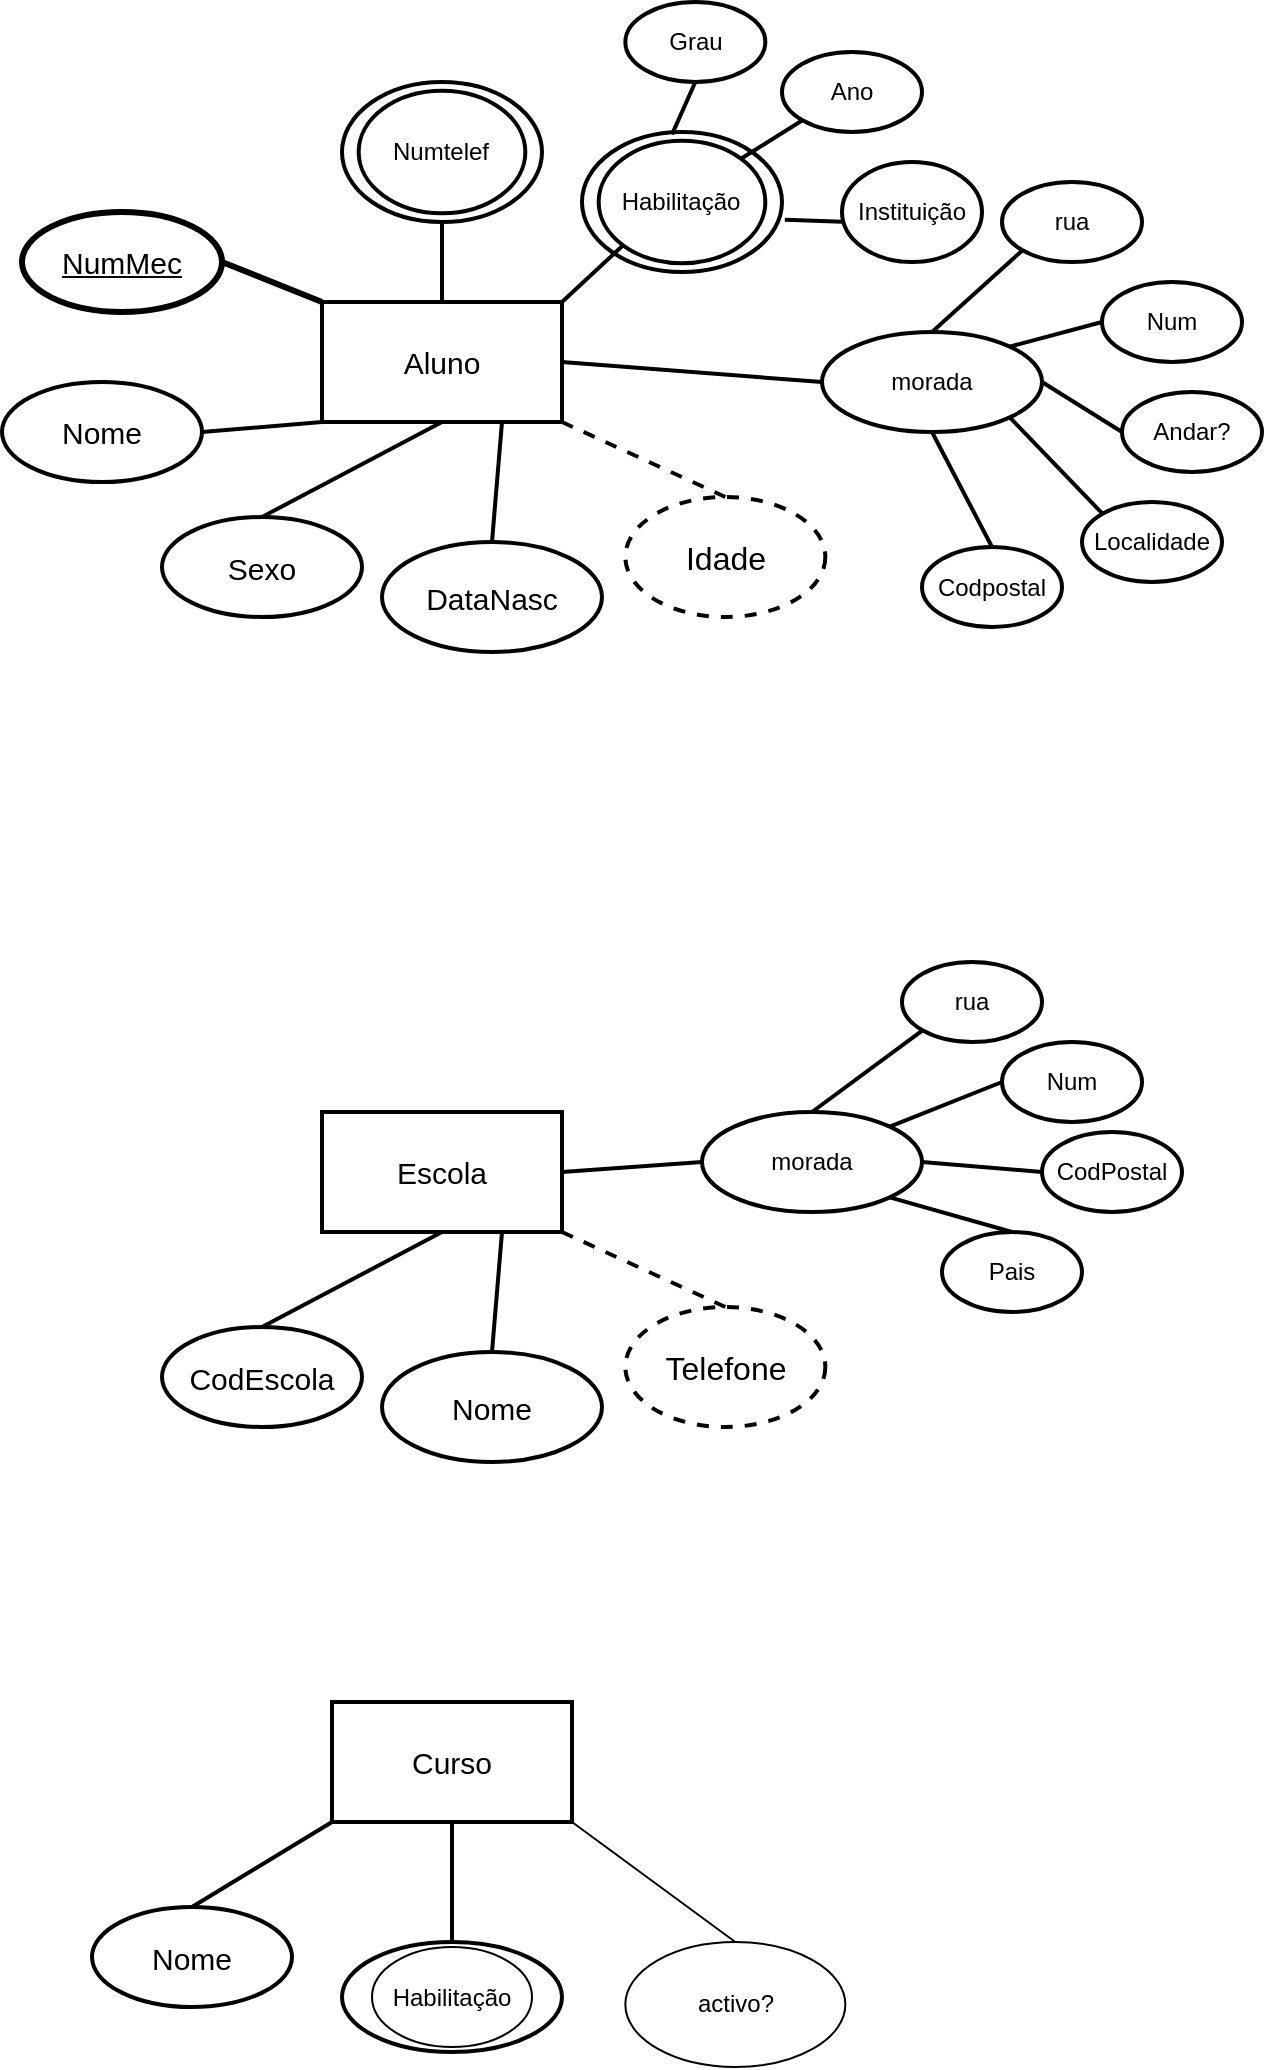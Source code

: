 <mxfile version="24.7.14">
  <diagram name="Página-1" id="5YuiZE5SITGCebLplxSS">
    <mxGraphModel dx="1194" dy="1498" grid="1" gridSize="10" guides="1" tooltips="1" connect="1" arrows="1" fold="1" page="0" pageScale="1" pageWidth="827" pageHeight="1169" math="0" shadow="0">
      <root>
        <mxCell id="0" />
        <mxCell id="1" parent="0" />
        <mxCell id="xPGDtiwUxA1no1O4273v-2" value="&lt;font style=&quot;font-size: 15px;&quot;&gt;Aluno&lt;/font&gt;" style="rounded=0;whiteSpace=wrap;html=1;strokeWidth=2;" parent="1" vertex="1">
          <mxGeometry x="330" y="-280" width="120" height="60" as="geometry" />
        </mxCell>
        <mxCell id="xPGDtiwUxA1no1O4273v-3" value="&lt;font style=&quot;font-size: 15px;&quot;&gt;DataNasc&lt;/font&gt;" style="ellipse;whiteSpace=wrap;html=1;strokeWidth=2;" parent="1" vertex="1">
          <mxGeometry x="360" y="-160" width="110" height="55" as="geometry" />
        </mxCell>
        <mxCell id="xPGDtiwUxA1no1O4273v-4" value="&lt;font style=&quot;font-size: 15px;&quot;&gt;Sexo&lt;/font&gt;" style="ellipse;whiteSpace=wrap;html=1;strokeWidth=2;" parent="1" vertex="1">
          <mxGeometry x="250" y="-172.5" width="100" height="50" as="geometry" />
        </mxCell>
        <mxCell id="xPGDtiwUxA1no1O4273v-5" value="&lt;font style=&quot;font-size: 15px;&quot;&gt;Nome&lt;/font&gt;" style="ellipse;whiteSpace=wrap;html=1;strokeWidth=2;" parent="1" vertex="1">
          <mxGeometry x="170" y="-240" width="100" height="50" as="geometry" />
        </mxCell>
        <mxCell id="xPGDtiwUxA1no1O4273v-6" value="&lt;u&gt;&lt;font style=&quot;font-size: 15px;&quot;&gt;NumMec&lt;/font&gt;&lt;/u&gt;" style="ellipse;whiteSpace=wrap;html=1;strokeWidth=3;" parent="1" vertex="1">
          <mxGeometry x="180" y="-325" width="100" height="50" as="geometry" />
        </mxCell>
        <mxCell id="xPGDtiwUxA1no1O4273v-13" value="" style="endArrow=none;html=1;rounded=0;fontSize=12;startSize=8;endSize=8;curved=1;entryX=0.5;entryY=1;entryDx=0;entryDy=0;exitX=0.5;exitY=0;exitDx=0;exitDy=0;strokeWidth=2;" parent="1" source="xPGDtiwUxA1no1O4273v-4" target="xPGDtiwUxA1no1O4273v-2" edge="1">
          <mxGeometry width="50" height="50" relative="1" as="geometry">
            <mxPoint x="390" y="-140" as="sourcePoint" />
            <mxPoint x="440" y="-190" as="targetPoint" />
          </mxGeometry>
        </mxCell>
        <mxCell id="xPGDtiwUxA1no1O4273v-14" value="" style="endArrow=none;html=1;rounded=0;fontSize=12;startSize=8;endSize=8;curved=1;entryX=0.75;entryY=1;entryDx=0;entryDy=0;exitX=0.5;exitY=0;exitDx=0;exitDy=0;strokeWidth=2;" parent="1" source="xPGDtiwUxA1no1O4273v-3" target="xPGDtiwUxA1no1O4273v-2" edge="1">
          <mxGeometry width="50" height="50" relative="1" as="geometry">
            <mxPoint x="520" y="-170" as="sourcePoint" />
            <mxPoint x="570" y="-220" as="targetPoint" />
          </mxGeometry>
        </mxCell>
        <mxCell id="xPGDtiwUxA1no1O4273v-15" value="" style="endArrow=none;html=1;rounded=0;fontSize=12;startSize=8;endSize=8;curved=1;exitX=1;exitY=0.5;exitDx=0;exitDy=0;entryX=0;entryY=1;entryDx=0;entryDy=0;strokeWidth=2;" parent="1" source="xPGDtiwUxA1no1O4273v-5" target="xPGDtiwUxA1no1O4273v-2" edge="1">
          <mxGeometry width="50" height="50" relative="1" as="geometry">
            <mxPoint x="290" y="-150" as="sourcePoint" />
            <mxPoint x="330" y="-220" as="targetPoint" />
          </mxGeometry>
        </mxCell>
        <mxCell id="xPGDtiwUxA1no1O4273v-17" style="edgeStyle=none;curved=1;rounded=0;orthogonalLoop=1;jettySize=auto;html=1;exitX=0;exitY=0;exitDx=0;exitDy=0;fontSize=12;startSize=8;endSize=8;" parent="1" source="xPGDtiwUxA1no1O4273v-3" target="xPGDtiwUxA1no1O4273v-3" edge="1">
          <mxGeometry relative="1" as="geometry" />
        </mxCell>
        <mxCell id="xPGDtiwUxA1no1O4273v-19" value="" style="endArrow=none;html=1;rounded=0;fontSize=12;startSize=8;endSize=8;curved=1;exitX=1;exitY=0.5;exitDx=0;exitDy=0;entryX=0;entryY=0;entryDx=0;entryDy=0;strokeWidth=3;" parent="1" source="xPGDtiwUxA1no1O4273v-6" target="xPGDtiwUxA1no1O4273v-2" edge="1">
          <mxGeometry width="50" height="50" relative="1" as="geometry">
            <mxPoint x="360" y="-170" as="sourcePoint" />
            <mxPoint x="410" y="-220" as="targetPoint" />
          </mxGeometry>
        </mxCell>
        <mxCell id="xPGDtiwUxA1no1O4273v-25" value="morada" style="ellipse;whiteSpace=wrap;html=1;strokeWidth=2;" parent="1" vertex="1">
          <mxGeometry x="580" y="-265" width="110" height="50" as="geometry" />
        </mxCell>
        <mxCell id="xPGDtiwUxA1no1O4273v-26" value="" style="endArrow=none;html=1;rounded=0;fontSize=12;startSize=8;endSize=8;curved=1;entryX=0;entryY=0.5;entryDx=0;entryDy=0;exitX=1;exitY=0.5;exitDx=0;exitDy=0;strokeWidth=2;" parent="1" source="xPGDtiwUxA1no1O4273v-2" target="xPGDtiwUxA1no1O4273v-25" edge="1">
          <mxGeometry width="50" height="50" relative="1" as="geometry">
            <mxPoint x="520" y="-230" as="sourcePoint" />
            <mxPoint x="570" y="-280" as="targetPoint" />
          </mxGeometry>
        </mxCell>
        <mxCell id="xPGDtiwUxA1no1O4273v-27" value="rua" style="ellipse;whiteSpace=wrap;html=1;strokeWidth=2;" parent="1" vertex="1">
          <mxGeometry x="670" y="-340" width="70" height="40" as="geometry" />
        </mxCell>
        <mxCell id="xPGDtiwUxA1no1O4273v-28" value="Num" style="ellipse;whiteSpace=wrap;html=1;strokeWidth=2;" parent="1" vertex="1">
          <mxGeometry x="720" y="-290" width="70" height="40" as="geometry" />
        </mxCell>
        <mxCell id="xPGDtiwUxA1no1O4273v-29" value="Andar?" style="ellipse;whiteSpace=wrap;html=1;strokeWidth=2;" parent="1" vertex="1">
          <mxGeometry x="730" y="-235" width="70" height="40" as="geometry" />
        </mxCell>
        <mxCell id="xPGDtiwUxA1no1O4273v-30" value="Localidade" style="ellipse;whiteSpace=wrap;html=1;strokeWidth=2;" parent="1" vertex="1">
          <mxGeometry x="710" y="-180" width="70" height="40" as="geometry" />
        </mxCell>
        <mxCell id="xPGDtiwUxA1no1O4273v-31" value="Codpostal" style="ellipse;whiteSpace=wrap;html=1;strokeWidth=2;" parent="1" vertex="1">
          <mxGeometry x="630" y="-157.5" width="70" height="40" as="geometry" />
        </mxCell>
        <mxCell id="xPGDtiwUxA1no1O4273v-32" value="" style="endArrow=none;html=1;rounded=0;fontSize=12;startSize=8;endSize=8;curved=1;entryX=0;entryY=1;entryDx=0;entryDy=0;exitX=0.5;exitY=0;exitDx=0;exitDy=0;strokeWidth=2;" parent="1" source="xPGDtiwUxA1no1O4273v-25" target="xPGDtiwUxA1no1O4273v-27" edge="1">
          <mxGeometry width="50" height="50" relative="1" as="geometry">
            <mxPoint x="630" y="-250" as="sourcePoint" />
            <mxPoint x="680" y="-300" as="targetPoint" />
          </mxGeometry>
        </mxCell>
        <mxCell id="xPGDtiwUxA1no1O4273v-33" value="" style="endArrow=none;html=1;rounded=0;fontSize=12;startSize=8;endSize=8;curved=1;entryX=0;entryY=0.5;entryDx=0;entryDy=0;exitX=1;exitY=0;exitDx=0;exitDy=0;strokeWidth=2;" parent="1" source="xPGDtiwUxA1no1O4273v-25" target="xPGDtiwUxA1no1O4273v-28" edge="1">
          <mxGeometry width="50" height="50" relative="1" as="geometry">
            <mxPoint x="630" y="-250" as="sourcePoint" />
            <mxPoint x="680" y="-300" as="targetPoint" />
          </mxGeometry>
        </mxCell>
        <mxCell id="xPGDtiwUxA1no1O4273v-34" value="" style="endArrow=none;html=1;rounded=0;fontSize=12;startSize=8;endSize=8;curved=1;entryX=0;entryY=0.5;entryDx=0;entryDy=0;exitX=1;exitY=0.5;exitDx=0;exitDy=0;strokeWidth=2;" parent="1" source="xPGDtiwUxA1no1O4273v-25" target="xPGDtiwUxA1no1O4273v-29" edge="1">
          <mxGeometry width="50" height="50" relative="1" as="geometry">
            <mxPoint x="630" y="-250" as="sourcePoint" />
            <mxPoint x="680" y="-300" as="targetPoint" />
          </mxGeometry>
        </mxCell>
        <mxCell id="xPGDtiwUxA1no1O4273v-35" value="" style="endArrow=none;html=1;rounded=0;fontSize=12;startSize=8;endSize=8;curved=1;exitX=0;exitY=0;exitDx=0;exitDy=0;entryX=1;entryY=1;entryDx=0;entryDy=0;strokeWidth=2;" parent="1" source="xPGDtiwUxA1no1O4273v-30" target="xPGDtiwUxA1no1O4273v-25" edge="1">
          <mxGeometry width="50" height="50" relative="1" as="geometry">
            <mxPoint x="630" y="-250" as="sourcePoint" />
            <mxPoint x="680" y="-300" as="targetPoint" />
          </mxGeometry>
        </mxCell>
        <mxCell id="xPGDtiwUxA1no1O4273v-36" value="" style="endArrow=none;html=1;rounded=0;fontSize=12;startSize=8;endSize=8;curved=1;entryX=0.5;entryY=0;entryDx=0;entryDy=0;exitX=0.5;exitY=1;exitDx=0;exitDy=0;strokeWidth=2;" parent="1" source="xPGDtiwUxA1no1O4273v-25" target="xPGDtiwUxA1no1O4273v-31" edge="1">
          <mxGeometry width="50" height="50" relative="1" as="geometry">
            <mxPoint x="620" y="-80" as="sourcePoint" />
            <mxPoint x="670" y="-130" as="targetPoint" />
          </mxGeometry>
        </mxCell>
        <mxCell id="xPGDtiwUxA1no1O4273v-37" value="&lt;font style=&quot;font-size: 16px;&quot;&gt;Idade&lt;/font&gt;" style="ellipse;whiteSpace=wrap;html=1;dashed=1;strokeWidth=2;" parent="1" vertex="1">
          <mxGeometry x="481.67" y="-182.5" width="100" height="60" as="geometry" />
        </mxCell>
        <mxCell id="xPGDtiwUxA1no1O4273v-39" value="" style="endArrow=none;html=1;rounded=0;fontSize=12;startSize=8;endSize=8;curved=1;exitX=0.5;exitY=0;exitDx=0;exitDy=0;entryX=1;entryY=1;entryDx=0;entryDy=0;dashed=1;strokeWidth=2;" parent="1" source="xPGDtiwUxA1no1O4273v-37" target="xPGDtiwUxA1no1O4273v-2" edge="1">
          <mxGeometry width="50" height="50" relative="1" as="geometry">
            <mxPoint x="630" y="-250" as="sourcePoint" />
            <mxPoint x="680" y="-300" as="targetPoint" />
          </mxGeometry>
        </mxCell>
        <mxCell id="xPGDtiwUxA1no1O4273v-42" value="" style="group;strokeWidth=4;" parent="1" vertex="1" connectable="0">
          <mxGeometry x="460" y="-365" width="100" height="70" as="geometry" />
        </mxCell>
        <mxCell id="xPGDtiwUxA1no1O4273v-40" value="" style="ellipse;whiteSpace=wrap;html=1;strokeWidth=2;" parent="xPGDtiwUxA1no1O4273v-42" vertex="1">
          <mxGeometry width="100" height="70" as="geometry" />
        </mxCell>
        <mxCell id="xPGDtiwUxA1no1O4273v-41" value="Habilitação" style="ellipse;whiteSpace=wrap;html=1;strokeWidth=2;" parent="xPGDtiwUxA1no1O4273v-42" vertex="1">
          <mxGeometry x="8.333" y="4.375" width="83.333" height="61.25" as="geometry" />
        </mxCell>
        <mxCell id="xPGDtiwUxA1no1O4273v-43" value="" style="group;strokeWidth=2;" parent="1" vertex="1" connectable="0">
          <mxGeometry x="340" y="-390" width="100" height="70" as="geometry" />
        </mxCell>
        <mxCell id="xPGDtiwUxA1no1O4273v-44" value="" style="ellipse;whiteSpace=wrap;html=1;strokeWidth=2;" parent="xPGDtiwUxA1no1O4273v-43" vertex="1">
          <mxGeometry width="100.0" height="70" as="geometry" />
        </mxCell>
        <mxCell id="xPGDtiwUxA1no1O4273v-45" value="Numtelef" style="ellipse;whiteSpace=wrap;html=1;strokeWidth=2;" parent="xPGDtiwUxA1no1O4273v-43" vertex="1">
          <mxGeometry x="8.333" y="4.375" width="83.333" height="61.25" as="geometry" />
        </mxCell>
        <mxCell id="xPGDtiwUxA1no1O4273v-46" style="edgeStyle=none;curved=1;rounded=0;orthogonalLoop=1;jettySize=auto;html=1;entryX=1;entryY=0.5;entryDx=0;entryDy=0;fontSize=12;startSize=8;endSize=8;" parent="xPGDtiwUxA1no1O4273v-43" source="xPGDtiwUxA1no1O4273v-45" target="xPGDtiwUxA1no1O4273v-45" edge="1">
          <mxGeometry relative="1" as="geometry" />
        </mxCell>
        <mxCell id="xPGDtiwUxA1no1O4273v-47" value="Grau" style="ellipse;whiteSpace=wrap;html=1;strokeWidth=2;" parent="1" vertex="1">
          <mxGeometry x="481.67" y="-430" width="70" height="40" as="geometry" />
        </mxCell>
        <mxCell id="xPGDtiwUxA1no1O4273v-48" value="Ano" style="ellipse;whiteSpace=wrap;html=1;strokeWidth=2;" parent="1" vertex="1">
          <mxGeometry x="560" y="-405" width="70" height="40" as="geometry" />
        </mxCell>
        <mxCell id="xPGDtiwUxA1no1O4273v-49" value="Instituição" style="ellipse;whiteSpace=wrap;html=1;strokeWidth=2;" parent="1" vertex="1">
          <mxGeometry x="590" y="-350" width="70" height="50" as="geometry" />
        </mxCell>
        <mxCell id="xPGDtiwUxA1no1O4273v-50" value="" style="endArrow=none;html=1;rounded=0;fontSize=12;startSize=8;endSize=8;curved=1;exitX=1;exitY=0;exitDx=0;exitDy=0;entryX=0;entryY=1;entryDx=0;entryDy=0;strokeWidth=2;" parent="1" source="xPGDtiwUxA1no1O4273v-2" target="xPGDtiwUxA1no1O4273v-41" edge="1">
          <mxGeometry width="50" height="50" relative="1" as="geometry">
            <mxPoint x="630" y="-250" as="sourcePoint" />
            <mxPoint x="680" y="-300" as="targetPoint" />
          </mxGeometry>
        </mxCell>
        <mxCell id="xPGDtiwUxA1no1O4273v-51" value="" style="endArrow=none;html=1;rounded=0;fontSize=12;startSize=8;endSize=8;curved=1;exitX=1;exitY=0;exitDx=0;exitDy=0;entryX=0;entryY=1;entryDx=0;entryDy=0;strokeWidth=2;" parent="1" source="xPGDtiwUxA1no1O4273v-41" target="xPGDtiwUxA1no1O4273v-48" edge="1">
          <mxGeometry width="50" height="50" relative="1" as="geometry">
            <mxPoint x="630" y="-250" as="sourcePoint" />
            <mxPoint x="680" y="-300" as="targetPoint" />
          </mxGeometry>
        </mxCell>
        <mxCell id="xPGDtiwUxA1no1O4273v-52" value="" style="endArrow=none;html=1;rounded=0;fontSize=12;startSize=8;endSize=8;curved=1;exitX=1.014;exitY=0.627;exitDx=0;exitDy=0;exitPerimeter=0;entryX=0;entryY=0.597;entryDx=0;entryDy=0;entryPerimeter=0;strokeWidth=2;" parent="1" source="xPGDtiwUxA1no1O4273v-40" target="xPGDtiwUxA1no1O4273v-49" edge="1">
          <mxGeometry width="50" height="50" relative="1" as="geometry">
            <mxPoint x="630" y="-250" as="sourcePoint" />
            <mxPoint x="680" y="-300" as="targetPoint" />
          </mxGeometry>
        </mxCell>
        <mxCell id="xPGDtiwUxA1no1O4273v-53" value="" style="endArrow=none;html=1;rounded=0;fontSize=12;startSize=8;endSize=8;curved=1;exitX=0.44;exitY=-0.052;exitDx=0;exitDy=0;exitPerimeter=0;entryX=0.5;entryY=1;entryDx=0;entryDy=0;strokeWidth=2;" parent="1" source="xPGDtiwUxA1no1O4273v-41" target="xPGDtiwUxA1no1O4273v-47" edge="1">
          <mxGeometry width="50" height="50" relative="1" as="geometry">
            <mxPoint x="630" y="-250" as="sourcePoint" />
            <mxPoint x="680" y="-300" as="targetPoint" />
          </mxGeometry>
        </mxCell>
        <mxCell id="xPGDtiwUxA1no1O4273v-54" value="" style="endArrow=none;html=1;rounded=0;fontSize=12;startSize=8;endSize=8;curved=1;exitX=0.5;exitY=0;exitDx=0;exitDy=0;entryX=0.5;entryY=1;entryDx=0;entryDy=0;strokeWidth=2;" parent="1" source="xPGDtiwUxA1no1O4273v-2" target="xPGDtiwUxA1no1O4273v-44" edge="1">
          <mxGeometry width="50" height="50" relative="1" as="geometry">
            <mxPoint x="630" y="-250" as="sourcePoint" />
            <mxPoint x="680" y="-300" as="targetPoint" />
          </mxGeometry>
        </mxCell>
        <mxCell id="xPGDtiwUxA1no1O4273v-57" style="edgeStyle=none;curved=1;rounded=0;orthogonalLoop=1;jettySize=auto;html=1;exitX=0;exitY=1;exitDx=0;exitDy=0;fontSize=12;startSize=8;endSize=8;" parent="1" source="xPGDtiwUxA1no1O4273v-5" target="xPGDtiwUxA1no1O4273v-5" edge="1">
          <mxGeometry relative="1" as="geometry" />
        </mxCell>
        <mxCell id="7FYcL7ljYGfWImIjqsui-1" value="&lt;span style=&quot;font-size: 15px;&quot;&gt;Escola&lt;/span&gt;" style="rounded=0;whiteSpace=wrap;html=1;strokeWidth=2;" parent="1" vertex="1">
          <mxGeometry x="330" y="125" width="120" height="60" as="geometry" />
        </mxCell>
        <mxCell id="7FYcL7ljYGfWImIjqsui-2" value="&lt;font style=&quot;font-size: 15px;&quot;&gt;Nome&lt;/font&gt;" style="ellipse;whiteSpace=wrap;html=1;strokeWidth=2;" parent="1" vertex="1">
          <mxGeometry x="360" y="245" width="110" height="55" as="geometry" />
        </mxCell>
        <mxCell id="7FYcL7ljYGfWImIjqsui-3" value="&lt;font style=&quot;font-size: 15px;&quot;&gt;CodEscola&lt;/font&gt;" style="ellipse;whiteSpace=wrap;html=1;strokeWidth=2;" parent="1" vertex="1">
          <mxGeometry x="250" y="232.5" width="100" height="50" as="geometry" />
        </mxCell>
        <mxCell id="7FYcL7ljYGfWImIjqsui-5" value="" style="endArrow=none;html=1;rounded=0;fontSize=12;startSize=8;endSize=8;curved=1;entryX=0.5;entryY=1;entryDx=0;entryDy=0;exitX=0.5;exitY=0;exitDx=0;exitDy=0;strokeWidth=2;" parent="1" source="7FYcL7ljYGfWImIjqsui-3" target="7FYcL7ljYGfWImIjqsui-1" edge="1">
          <mxGeometry width="50" height="50" relative="1" as="geometry">
            <mxPoint x="390" y="265" as="sourcePoint" />
            <mxPoint x="440" y="215" as="targetPoint" />
          </mxGeometry>
        </mxCell>
        <mxCell id="7FYcL7ljYGfWImIjqsui-6" value="" style="endArrow=none;html=1;rounded=0;fontSize=12;startSize=8;endSize=8;curved=1;entryX=0.75;entryY=1;entryDx=0;entryDy=0;exitX=0.5;exitY=0;exitDx=0;exitDy=0;strokeWidth=2;" parent="1" source="7FYcL7ljYGfWImIjqsui-2" target="7FYcL7ljYGfWImIjqsui-1" edge="1">
          <mxGeometry width="50" height="50" relative="1" as="geometry">
            <mxPoint x="520" y="235" as="sourcePoint" />
            <mxPoint x="570" y="185" as="targetPoint" />
          </mxGeometry>
        </mxCell>
        <mxCell id="7FYcL7ljYGfWImIjqsui-8" style="edgeStyle=none;curved=1;rounded=0;orthogonalLoop=1;jettySize=auto;html=1;exitX=0;exitY=0;exitDx=0;exitDy=0;fontSize=12;startSize=8;endSize=8;" parent="1" source="7FYcL7ljYGfWImIjqsui-2" target="7FYcL7ljYGfWImIjqsui-2" edge="1">
          <mxGeometry relative="1" as="geometry" />
        </mxCell>
        <mxCell id="7FYcL7ljYGfWImIjqsui-10" value="morada" style="ellipse;whiteSpace=wrap;html=1;strokeWidth=2;" parent="1" vertex="1">
          <mxGeometry x="520" y="125" width="110" height="50" as="geometry" />
        </mxCell>
        <mxCell id="7FYcL7ljYGfWImIjqsui-11" value="" style="endArrow=none;html=1;rounded=0;fontSize=12;startSize=8;endSize=8;curved=1;entryX=0;entryY=0.5;entryDx=0;entryDy=0;exitX=1;exitY=0.5;exitDx=0;exitDy=0;strokeWidth=2;" parent="1" source="7FYcL7ljYGfWImIjqsui-1" target="7FYcL7ljYGfWImIjqsui-10" edge="1">
          <mxGeometry width="50" height="50" relative="1" as="geometry">
            <mxPoint x="520" y="175" as="sourcePoint" />
            <mxPoint x="570" y="125" as="targetPoint" />
          </mxGeometry>
        </mxCell>
        <mxCell id="7FYcL7ljYGfWImIjqsui-12" value="rua" style="ellipse;whiteSpace=wrap;html=1;strokeWidth=2;" parent="1" vertex="1">
          <mxGeometry x="620" y="50" width="70" height="40" as="geometry" />
        </mxCell>
        <mxCell id="7FYcL7ljYGfWImIjqsui-13" value="Num" style="ellipse;whiteSpace=wrap;html=1;strokeWidth=2;" parent="1" vertex="1">
          <mxGeometry x="670" y="90" width="70" height="40" as="geometry" />
        </mxCell>
        <mxCell id="7FYcL7ljYGfWImIjqsui-14" value="CodPostal" style="ellipse;whiteSpace=wrap;html=1;strokeWidth=2;" parent="1" vertex="1">
          <mxGeometry x="690" y="135" width="70" height="40" as="geometry" />
        </mxCell>
        <mxCell id="7FYcL7ljYGfWImIjqsui-16" value="Pais" style="ellipse;whiteSpace=wrap;html=1;strokeWidth=2;" parent="1" vertex="1">
          <mxGeometry x="640" y="185" width="70" height="40" as="geometry" />
        </mxCell>
        <mxCell id="7FYcL7ljYGfWImIjqsui-17" value="" style="endArrow=none;html=1;rounded=0;fontSize=12;startSize=8;endSize=8;curved=1;entryX=0;entryY=1;entryDx=0;entryDy=0;exitX=0.5;exitY=0;exitDx=0;exitDy=0;strokeWidth=2;" parent="1" source="7FYcL7ljYGfWImIjqsui-10" target="7FYcL7ljYGfWImIjqsui-12" edge="1">
          <mxGeometry width="50" height="50" relative="1" as="geometry">
            <mxPoint x="630" y="155" as="sourcePoint" />
            <mxPoint x="680" y="105" as="targetPoint" />
          </mxGeometry>
        </mxCell>
        <mxCell id="7FYcL7ljYGfWImIjqsui-18" value="" style="endArrow=none;html=1;rounded=0;fontSize=12;startSize=8;endSize=8;curved=1;entryX=0;entryY=0.5;entryDx=0;entryDy=0;exitX=1;exitY=0;exitDx=0;exitDy=0;strokeWidth=2;" parent="1" source="7FYcL7ljYGfWImIjqsui-10" target="7FYcL7ljYGfWImIjqsui-13" edge="1">
          <mxGeometry width="50" height="50" relative="1" as="geometry">
            <mxPoint x="630" y="155" as="sourcePoint" />
            <mxPoint x="680" y="105" as="targetPoint" />
          </mxGeometry>
        </mxCell>
        <mxCell id="7FYcL7ljYGfWImIjqsui-19" value="" style="endArrow=none;html=1;rounded=0;fontSize=12;startSize=8;endSize=8;curved=1;entryX=0;entryY=0.5;entryDx=0;entryDy=0;exitX=1;exitY=0.5;exitDx=0;exitDy=0;strokeWidth=2;" parent="1" source="7FYcL7ljYGfWImIjqsui-10" target="7FYcL7ljYGfWImIjqsui-14" edge="1">
          <mxGeometry width="50" height="50" relative="1" as="geometry">
            <mxPoint x="630" y="155" as="sourcePoint" />
            <mxPoint x="680" y="105" as="targetPoint" />
          </mxGeometry>
        </mxCell>
        <mxCell id="7FYcL7ljYGfWImIjqsui-21" value="" style="endArrow=none;html=1;rounded=0;fontSize=12;startSize=8;endSize=8;curved=1;entryX=0.5;entryY=0;entryDx=0;entryDy=0;exitX=1;exitY=1;exitDx=0;exitDy=0;strokeWidth=2;" parent="1" source="7FYcL7ljYGfWImIjqsui-10" target="7FYcL7ljYGfWImIjqsui-16" edge="1">
          <mxGeometry width="50" height="50" relative="1" as="geometry">
            <mxPoint x="620" y="325" as="sourcePoint" />
            <mxPoint x="670" y="275" as="targetPoint" />
          </mxGeometry>
        </mxCell>
        <mxCell id="7FYcL7ljYGfWImIjqsui-22" value="&lt;font style=&quot;font-size: 16px;&quot;&gt;Telefone&lt;/font&gt;" style="ellipse;whiteSpace=wrap;html=1;dashed=1;strokeWidth=2;" parent="1" vertex="1">
          <mxGeometry x="481.67" y="222.5" width="100" height="60" as="geometry" />
        </mxCell>
        <mxCell id="7FYcL7ljYGfWImIjqsui-23" value="" style="endArrow=none;html=1;rounded=0;fontSize=12;startSize=8;endSize=8;curved=1;exitX=0.5;exitY=0;exitDx=0;exitDy=0;entryX=1;entryY=1;entryDx=0;entryDy=0;dashed=1;strokeWidth=2;" parent="1" source="7FYcL7ljYGfWImIjqsui-22" target="7FYcL7ljYGfWImIjqsui-1" edge="1">
          <mxGeometry width="50" height="50" relative="1" as="geometry">
            <mxPoint x="630" y="155" as="sourcePoint" />
            <mxPoint x="680" y="105" as="targetPoint" />
          </mxGeometry>
        </mxCell>
        <mxCell id="ZhEuaRwnXRpAhgbKuASP-1" value="&lt;span style=&quot;font-size: 15px;&quot;&gt;Curso&lt;/span&gt;" style="rounded=0;whiteSpace=wrap;html=1;strokeWidth=2;" vertex="1" parent="1">
          <mxGeometry x="335" y="420" width="120" height="60" as="geometry" />
        </mxCell>
        <mxCell id="ZhEuaRwnXRpAhgbKuASP-2" value="&lt;font style=&quot;font-size: 15px;&quot;&gt;Nome&lt;/font&gt;" style="ellipse;whiteSpace=wrap;html=1;strokeWidth=2;" vertex="1" parent="1">
          <mxGeometry x="340" y="540" width="110" height="55" as="geometry" />
        </mxCell>
        <mxCell id="ZhEuaRwnXRpAhgbKuASP-3" value="&lt;font style=&quot;font-size: 15px;&quot;&gt;Nome&lt;/font&gt;" style="ellipse;whiteSpace=wrap;html=1;strokeWidth=2;" vertex="1" parent="1">
          <mxGeometry x="215" y="522.5" width="100" height="50" as="geometry" />
        </mxCell>
        <mxCell id="ZhEuaRwnXRpAhgbKuASP-4" value="" style="endArrow=none;html=1;rounded=0;fontSize=12;startSize=8;endSize=8;curved=1;entryX=0;entryY=1;entryDx=0;entryDy=0;exitX=0.5;exitY=0;exitDx=0;exitDy=0;strokeWidth=2;" edge="1" parent="1" source="ZhEuaRwnXRpAhgbKuASP-3" target="ZhEuaRwnXRpAhgbKuASP-1">
          <mxGeometry width="50" height="50" relative="1" as="geometry">
            <mxPoint x="404.16" y="560" as="sourcePoint" />
            <mxPoint x="454.16" y="510" as="targetPoint" />
          </mxGeometry>
        </mxCell>
        <mxCell id="ZhEuaRwnXRpAhgbKuASP-5" value="" style="endArrow=none;html=1;rounded=0;fontSize=12;startSize=8;endSize=8;curved=1;entryX=0.5;entryY=1;entryDx=0;entryDy=0;exitX=0.5;exitY=0;exitDx=0;exitDy=0;strokeWidth=2;" edge="1" parent="1" source="ZhEuaRwnXRpAhgbKuASP-2" target="ZhEuaRwnXRpAhgbKuASP-1">
          <mxGeometry width="50" height="50" relative="1" as="geometry">
            <mxPoint x="534.16" y="530" as="sourcePoint" />
            <mxPoint x="584.16" y="480" as="targetPoint" />
          </mxGeometry>
        </mxCell>
        <mxCell id="ZhEuaRwnXRpAhgbKuASP-6" style="edgeStyle=none;curved=1;rounded=0;orthogonalLoop=1;jettySize=auto;html=1;exitX=0;exitY=0;exitDx=0;exitDy=0;fontSize=12;startSize=8;endSize=8;" edge="1" parent="1" source="ZhEuaRwnXRpAhgbKuASP-2" target="ZhEuaRwnXRpAhgbKuASP-2">
          <mxGeometry relative="1" as="geometry" />
        </mxCell>
        <mxCell id="ZhEuaRwnXRpAhgbKuASP-10" value="activo?" style="ellipse;whiteSpace=wrap;html=1;" vertex="1" parent="1">
          <mxGeometry x="481.67" y="540" width="110" height="62.5" as="geometry" />
        </mxCell>
        <mxCell id="ZhEuaRwnXRpAhgbKuASP-11" value="" style="endArrow=none;html=1;rounded=0;exitX=1;exitY=1;exitDx=0;exitDy=0;entryX=0.5;entryY=0;entryDx=0;entryDy=0;" edge="1" parent="1" source="ZhEuaRwnXRpAhgbKuASP-1" target="ZhEuaRwnXRpAhgbKuASP-10">
          <mxGeometry width="50" height="50" relative="1" as="geometry">
            <mxPoint x="430" y="520" as="sourcePoint" />
            <mxPoint x="480" y="470" as="targetPoint" />
          </mxGeometry>
        </mxCell>
        <mxCell id="ZhEuaRwnXRpAhgbKuASP-12" value="Habilitação" style="ellipse;whiteSpace=wrap;html=1;" vertex="1" parent="1">
          <mxGeometry x="355" y="542.5" width="80" height="50" as="geometry" />
        </mxCell>
      </root>
    </mxGraphModel>
  </diagram>
</mxfile>
